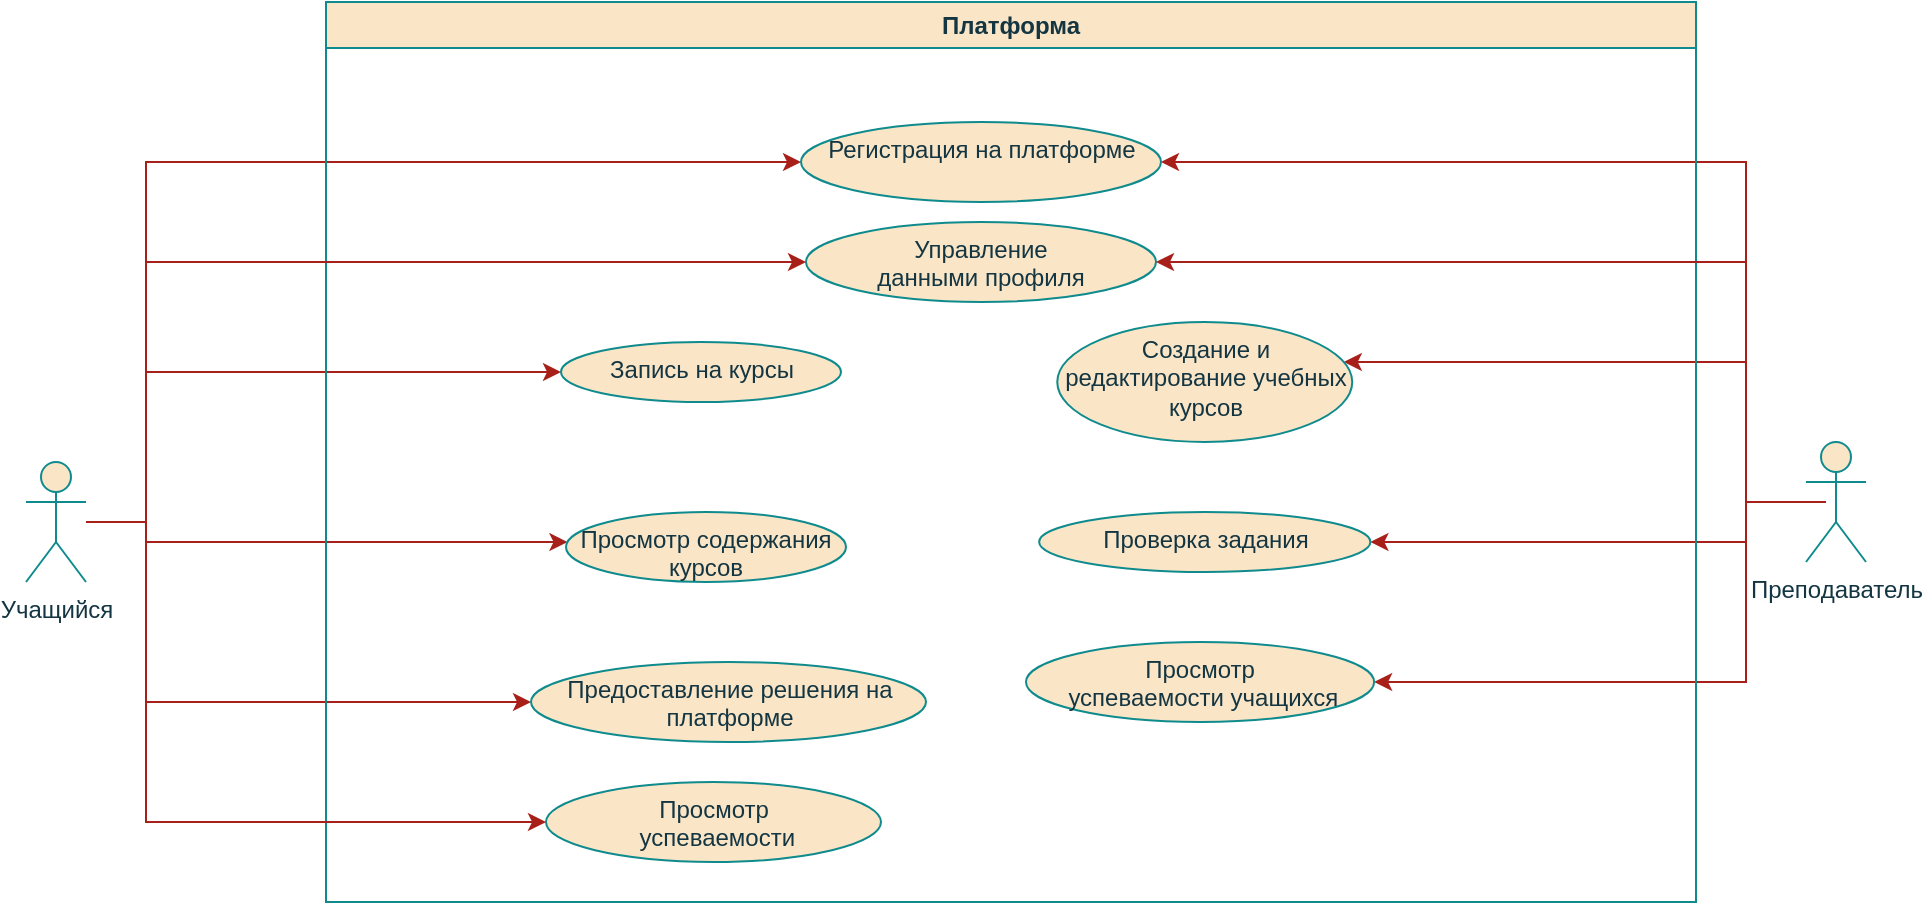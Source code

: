<mxfile version="22.1.18" type="google">
  <diagram name="Страница — 1" id="VRicChxPhD_UCcBNBDPx">
    <mxGraphModel grid="1" page="1" gridSize="10" guides="1" tooltips="1" connect="1" arrows="1" fold="1" pageScale="1" pageWidth="827" pageHeight="1169" math="0" shadow="0">
      <root>
        <mxCell id="0" />
        <mxCell id="1" parent="0" />
        <mxCell id="WZVzZGF7R0zL9x7gL25s-18" value="" style="edgeStyle=orthogonalEdgeStyle;rounded=0;orthogonalLoop=1;jettySize=auto;html=1;labelBackgroundColor=none;strokeColor=#A8201A;fontColor=default;" edge="1" parent="1" source="WZVzZGF7R0zL9x7gL25s-1" target="WZVzZGF7R0zL9x7gL25s-17">
          <mxGeometry relative="1" as="geometry">
            <Array as="points">
              <mxPoint x="920" y="270" />
              <mxPoint x="920" y="100" />
            </Array>
          </mxGeometry>
        </mxCell>
        <mxCell id="WZVzZGF7R0zL9x7gL25s-45" value="" style="edgeStyle=orthogonalEdgeStyle;rounded=0;orthogonalLoop=1;jettySize=auto;html=1;labelBackgroundColor=none;strokeColor=#A8201A;fontColor=default;" edge="1" parent="1" source="WZVzZGF7R0zL9x7gL25s-1" target="WZVzZGF7R0zL9x7gL25s-44">
          <mxGeometry relative="1" as="geometry">
            <Array as="points">
              <mxPoint x="920" y="270" />
              <mxPoint x="920" y="200" />
            </Array>
          </mxGeometry>
        </mxCell>
        <mxCell id="WZVzZGF7R0zL9x7gL25s-49" value="" style="edgeStyle=orthogonalEdgeStyle;rounded=0;orthogonalLoop=1;jettySize=auto;html=1;labelBackgroundColor=none;strokeColor=#A8201A;fontColor=default;" edge="1" parent="1" source="WZVzZGF7R0zL9x7gL25s-1" target="WZVzZGF7R0zL9x7gL25s-48">
          <mxGeometry relative="1" as="geometry">
            <Array as="points">
              <mxPoint x="920" y="270" />
              <mxPoint x="920" y="290" />
            </Array>
          </mxGeometry>
        </mxCell>
        <mxCell id="WZVzZGF7R0zL9x7gL25s-52" value="" style="edgeStyle=orthogonalEdgeStyle;rounded=0;orthogonalLoop=1;jettySize=auto;html=1;labelBackgroundColor=none;strokeColor=#A8201A;fontColor=default;" edge="1" parent="1" source="WZVzZGF7R0zL9x7gL25s-1" target="WZVzZGF7R0zL9x7gL25s-51">
          <mxGeometry relative="1" as="geometry">
            <Array as="points">
              <mxPoint x="920" y="270" />
              <mxPoint x="920" y="360" />
            </Array>
          </mxGeometry>
        </mxCell>
        <mxCell id="WZVzZGF7R0zL9x7gL25s-1" value="Преподаватель" style="shape=umlActor;verticalLabelPosition=bottom;verticalAlign=top;html=1;outlineConnect=0;labelBackgroundColor=none;fillColor=#FAE5C7;strokeColor=#0F8B8D;fontColor=#143642;" vertex="1" parent="1">
          <mxGeometry x="950" y="240" width="30" height="60" as="geometry" />
        </mxCell>
        <mxCell id="WZVzZGF7R0zL9x7gL25s-14" value="" style="edgeStyle=orthogonalEdgeStyle;rounded=0;orthogonalLoop=1;jettySize=auto;html=1;labelBackgroundColor=none;strokeColor=#A8201A;fontColor=default;entryX=0;entryY=0.5;entryDx=0;entryDy=0;" edge="1" parent="1" source="WZVzZGF7R0zL9x7gL25s-3" target="WZVzZGF7R0zL9x7gL25s-17">
          <mxGeometry relative="1" as="geometry">
            <Array as="points">
              <mxPoint x="120" y="280" />
              <mxPoint x="120" y="100" />
            </Array>
            <mxPoint x="460" y="80" as="targetPoint" />
          </mxGeometry>
        </mxCell>
        <mxCell id="WZVzZGF7R0zL9x7gL25s-27" value="" style="edgeStyle=orthogonalEdgeStyle;rounded=0;orthogonalLoop=1;jettySize=auto;html=1;entryX=0;entryY=0.5;entryDx=0;entryDy=0;labelBackgroundColor=none;strokeColor=#A8201A;fontColor=default;" edge="1" parent="1" target="WZVzZGF7R0zL9x7gL25s-26">
          <mxGeometry relative="1" as="geometry">
            <mxPoint x="120" y="280" as="sourcePoint" />
            <mxPoint x="255" y="350" as="targetPoint" />
            <Array as="points">
              <mxPoint x="120" y="205" />
            </Array>
          </mxGeometry>
        </mxCell>
        <mxCell id="WZVzZGF7R0zL9x7gL25s-29" value="" style="edgeStyle=orthogonalEdgeStyle;rounded=0;orthogonalLoop=1;jettySize=auto;html=1;labelBackgroundColor=none;strokeColor=#A8201A;fontColor=default;" edge="1" parent="1" source="WZVzZGF7R0zL9x7gL25s-3" target="WZVzZGF7R0zL9x7gL25s-28">
          <mxGeometry relative="1" as="geometry">
            <Array as="points">
              <mxPoint x="120" y="280" />
              <mxPoint x="120" y="290" />
            </Array>
          </mxGeometry>
        </mxCell>
        <mxCell id="WZVzZGF7R0zL9x7gL25s-31" value="" style="edgeStyle=orthogonalEdgeStyle;rounded=0;orthogonalLoop=1;jettySize=auto;html=1;labelBackgroundColor=none;strokeColor=#A8201A;fontColor=default;" edge="1" parent="1" source="WZVzZGF7R0zL9x7gL25s-3" target="WZVzZGF7R0zL9x7gL25s-30">
          <mxGeometry relative="1" as="geometry">
            <Array as="points">
              <mxPoint x="120" y="280" />
              <mxPoint x="120" y="370" />
            </Array>
          </mxGeometry>
        </mxCell>
        <mxCell id="WZVzZGF7R0zL9x7gL25s-3" value="Учащийся" style="shape=umlActor;verticalLabelPosition=bottom;verticalAlign=top;html=1;outlineConnect=0;labelBackgroundColor=none;fillColor=#FAE5C7;strokeColor=#0F8B8D;fontColor=#143642;" vertex="1" parent="1">
          <mxGeometry x="60" y="250" width="30" height="60" as="geometry" />
        </mxCell>
        <mxCell id="WZVzZGF7R0zL9x7gL25s-12" value="Платформа" style="swimlane;whiteSpace=wrap;html=1;fillColor=#FAE5C7;strokeColor=#0F8B8D;labelBackgroundColor=none;fontColor=#143642;" vertex="1" parent="1">
          <mxGeometry x="210" y="20" width="685" height="450" as="geometry" />
        </mxCell>
        <mxCell id="WZVzZGF7R0zL9x7gL25s-17" value="Регистрация на платформе" style="ellipse;whiteSpace=wrap;html=1;verticalAlign=top;labelBackgroundColor=none;fillColor=#FAE5C7;strokeColor=#0F8B8D;fontColor=#143642;" vertex="1" parent="WZVzZGF7R0zL9x7gL25s-12">
          <mxGeometry x="237.5" y="60" width="180" height="40" as="geometry" />
        </mxCell>
        <mxCell id="WZVzZGF7R0zL9x7gL25s-26" value="Запись на курсы" style="ellipse;whiteSpace=wrap;html=1;verticalAlign=top;labelBackgroundColor=none;fillColor=#FAE5C7;strokeColor=#0F8B8D;fontColor=#143642;" vertex="1" parent="WZVzZGF7R0zL9x7gL25s-12">
          <mxGeometry x="117.5" y="170" width="140" height="30" as="geometry" />
        </mxCell>
        <mxCell id="WZVzZGF7R0zL9x7gL25s-28" value="Просмотр содержания курсов" style="ellipse;whiteSpace=wrap;html=1;verticalAlign=top;labelBackgroundColor=none;fillColor=#FAE5C7;strokeColor=#0F8B8D;fontColor=#143642;" vertex="1" parent="WZVzZGF7R0zL9x7gL25s-12">
          <mxGeometry x="120" y="255" width="140" height="35" as="geometry" />
        </mxCell>
        <mxCell id="WZVzZGF7R0zL9x7gL25s-30" value="Предоставление решения на платформе" style="ellipse;whiteSpace=wrap;html=1;verticalAlign=top;labelBackgroundColor=none;fillColor=#FAE5C7;strokeColor=#0F8B8D;fontColor=#143642;" vertex="1" parent="WZVzZGF7R0zL9x7gL25s-12">
          <mxGeometry x="102.5" y="330" width="197.5" height="40" as="geometry" />
        </mxCell>
        <mxCell id="WZVzZGF7R0zL9x7gL25s-44" value="Создание и редактирование учебных курсов" style="ellipse;whiteSpace=wrap;html=1;verticalAlign=top;labelBackgroundColor=none;fillColor=#FAE5C7;strokeColor=#0F8B8D;fontColor=#143642;" vertex="1" parent="WZVzZGF7R0zL9x7gL25s-12">
          <mxGeometry x="365.63" y="160" width="147.5" height="60" as="geometry" />
        </mxCell>
        <mxCell id="WZVzZGF7R0zL9x7gL25s-48" value="Проверка задания" style="ellipse;whiteSpace=wrap;html=1;verticalAlign=top;labelBackgroundColor=none;fillColor=#FAE5C7;strokeColor=#0F8B8D;fontColor=#143642;" vertex="1" parent="WZVzZGF7R0zL9x7gL25s-12">
          <mxGeometry x="356.57" y="255" width="165.63" height="30" as="geometry" />
        </mxCell>
        <mxCell id="WZVzZGF7R0zL9x7gL25s-51" value="Просмотр&lt;br&gt;&amp;nbsp;успеваемости учащихся" style="ellipse;whiteSpace=wrap;html=1;verticalAlign=top;labelBackgroundColor=none;fillColor=#FAE5C7;strokeColor=#0F8B8D;fontColor=#143642;" vertex="1" parent="WZVzZGF7R0zL9x7gL25s-12">
          <mxGeometry x="350" y="320" width="174.07" height="40" as="geometry" />
        </mxCell>
        <mxCell id="nfl0AHQidMthdD2_E9j2-4" value="Просмотр&lt;br&gt;&amp;nbsp;успеваемости" style="ellipse;whiteSpace=wrap;html=1;verticalAlign=top;labelBackgroundColor=none;fillColor=#FAE5C7;strokeColor=#0F8B8D;fontColor=#143642;" vertex="1" parent="WZVzZGF7R0zL9x7gL25s-12">
          <mxGeometry x="110.0" y="390" width="167.5" height="40" as="geometry" />
        </mxCell>
        <mxCell id="nfl0AHQidMthdD2_E9j2-11" value="Управление&lt;br&gt;&amp;nbsp;данными профиля&amp;nbsp;" style="ellipse;whiteSpace=wrap;html=1;verticalAlign=top;labelBackgroundColor=none;fillColor=#FAE5C7;strokeColor=#0F8B8D;fontColor=#143642;" vertex="1" parent="WZVzZGF7R0zL9x7gL25s-12">
          <mxGeometry x="240" y="110" width="175" height="40" as="geometry" />
        </mxCell>
        <mxCell id="nfl0AHQidMthdD2_E9j2-13" value="" style="edgeStyle=orthogonalEdgeStyle;rounded=0;orthogonalLoop=1;jettySize=auto;html=1;labelBackgroundColor=none;strokeColor=#A8201A;fontColor=default;" edge="1" parent="WZVzZGF7R0zL9x7gL25s-12" target="nfl0AHQidMthdD2_E9j2-11">
          <mxGeometry relative="1" as="geometry">
            <Array as="points">
              <mxPoint x="-120" y="260" />
              <mxPoint x="-90" y="260" />
              <mxPoint x="-90" y="130" />
            </Array>
            <mxPoint x="240" y="130" as="targetPoint" />
            <mxPoint x="-120" y="260" as="sourcePoint" />
          </mxGeometry>
        </mxCell>
        <mxCell id="nfl0AHQidMthdD2_E9j2-3" value="" style="edgeStyle=orthogonalEdgeStyle;rounded=0;orthogonalLoop=1;jettySize=auto;html=1;labelBackgroundColor=none;strokeColor=#A8201A;fontColor=default;" edge="1" parent="1">
          <mxGeometry relative="1" as="geometry">
            <Array as="points">
              <mxPoint x="120" y="280" />
              <mxPoint x="120" y="430" />
              <mxPoint x="320" y="430" />
            </Array>
            <mxPoint x="90" y="280" as="sourcePoint" />
            <mxPoint x="320" y="430" as="targetPoint" />
          </mxGeometry>
        </mxCell>
        <mxCell id="nfl0AHQidMthdD2_E9j2-12" value="" style="edgeStyle=orthogonalEdgeStyle;rounded=0;orthogonalLoop=1;jettySize=auto;html=1;labelBackgroundColor=none;strokeColor=#A8201A;fontColor=default;entryX=1;entryY=0.5;entryDx=0;entryDy=0;" edge="1" parent="1" target="nfl0AHQidMthdD2_E9j2-11">
          <mxGeometry relative="1" as="geometry">
            <mxPoint x="950" y="270" as="sourcePoint" />
            <mxPoint x="635" y="110" as="targetPoint" />
            <Array as="points">
              <mxPoint x="960" y="270" />
              <mxPoint x="920" y="270" />
              <mxPoint x="920" y="150" />
            </Array>
          </mxGeometry>
        </mxCell>
      </root>
    </mxGraphModel>
  </diagram>
</mxfile>
